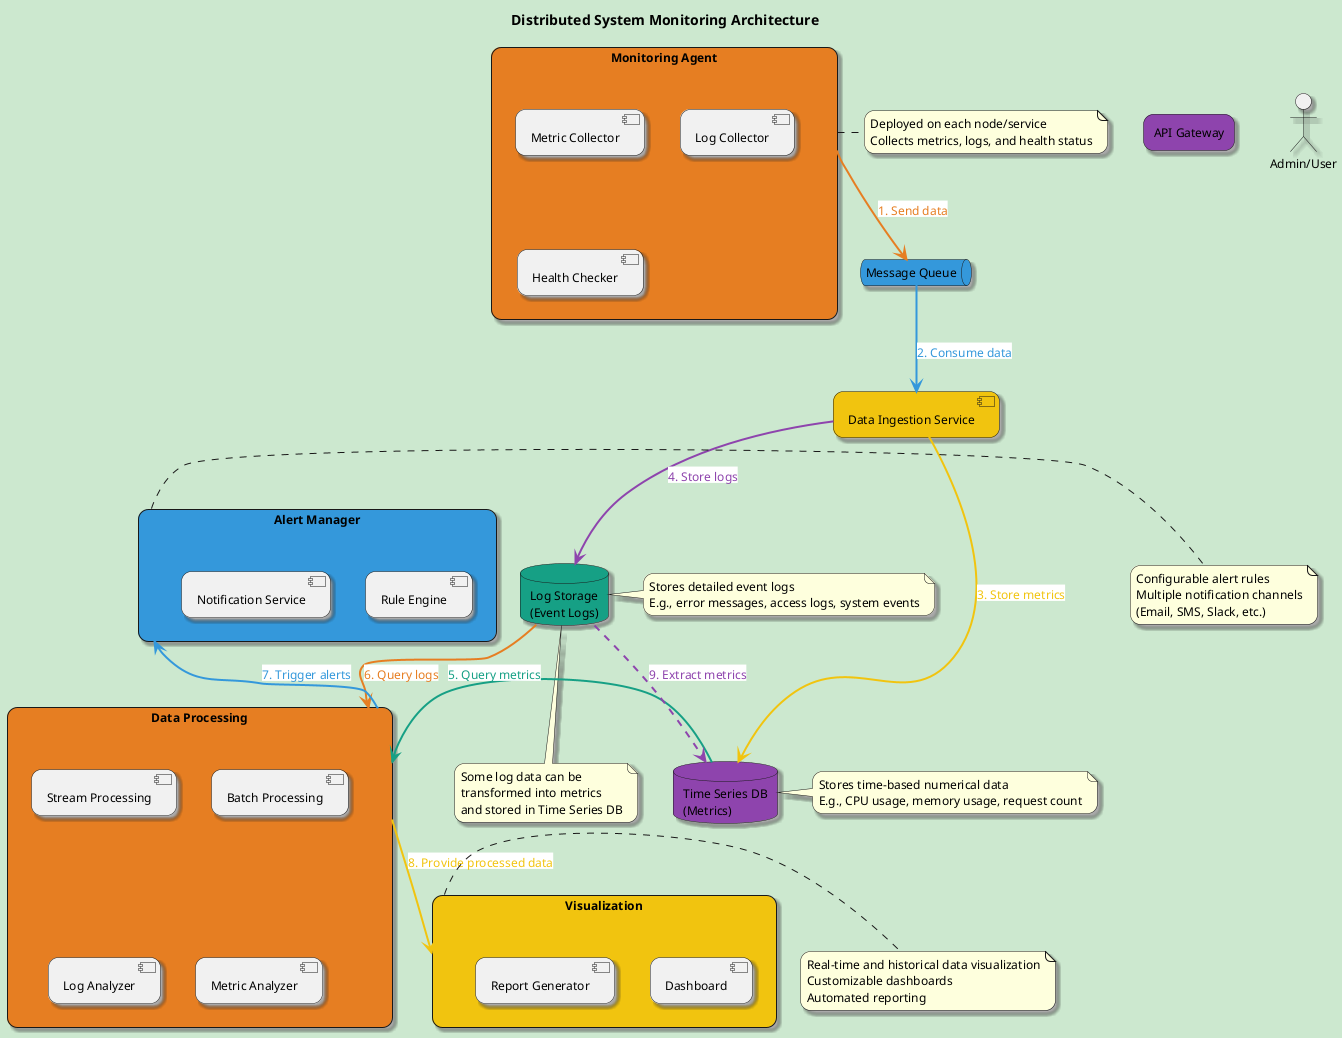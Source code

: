 @startuml Distributed System Monitoring Architecture

skinparam backgroundColor #CCE8CF
skinparam handwritten false
skinparam defaultFontName Arial
skinparam defaultFontSize 12
skinparam roundcorner 20
skinparam shadowing true
allowmixing
!pragma layout dot

title Distributed System Monitoring Architecture

!define PRIMARY_COLOR #E67E22
!define SECONDARY_COLOR #3498DB
!define TERTIARY_COLOR #F1C40F
!define QUATERNARY_COLOR #8E44AD
!define QUINARY_COLOR #16A085

' 监控代理
rectangle "Monitoring Agent" as Agent PRIMARY_COLOR {
    component "Metric Collector" 
    component "Log Collector" 
    component "Health Checker" 
}

' 数据收集和传输
queue "Message Queue" as MQ SECONDARY_COLOR
component "Data Ingestion Service" as Ingestion TERTIARY_COLOR

' 数据存储
database "Time Series DB\n(Metrics)" as TSDB QUATERNARY_COLOR
database "Log Storage\n(Event Logs)" as LogDB QUINARY_COLOR

' 数据处理和分析
rectangle "Data Processing" as Processing PRIMARY_COLOR {
    component "Stream Processing" 
    component "Batch Processing" 
    component "Log Analyzer" 
    component "Metric Analyzer" 
}

' 告警系统
rectangle "Alert Manager" as AlertManager SECONDARY_COLOR {
    component "Rule Engine" 
    component "Notification Service" 
}

' 可视化
rectangle "Visualization" as Viz TERTIARY_COLOR {
    component "Dashboard" 
    component "Report Generator" 
}

' API网关
rectangle "API Gateway" as Gateway QUATERNARY_COLOR

' 用户界面
actor "Admin/User" as User

' 关系
Agent -[PRIMARY_COLOR,thickness=2]down-> MQ : <back:#FFFFFF><color:PRIMARY_COLOR>1. Send data</color></back>
MQ -[SECONDARY_COLOR,thickness=2]down-> Ingestion : <back:#FFFFFF><color:SECONDARY_COLOR>2. Consume data</color></back>
Ingestion -[TERTIARY_COLOR,thickness=2]down-> TSDB : <back:#FFFFFF><color:TERTIARY_COLOR>3. Store metrics</color></back>
Ingestion -[QUATERNARY_COLOR,thickness=2]down-> LogDB : <back:#FFFFFF><color:QUATERNARY_COLOR>4. Store logs</color></back>
TSDB -[QUINARY_COLOR,thickness=2]right-> Processing : <back:#FFFFFF><color:QUINARY_COLOR>5. Query metrics</color></back>
LogDB -[PRIMARY_COLOR,thickness=2]right-> Processing : <back:#FFFFFF><color:PRIMARY_COLOR>6. Query logs</color></back>
Processing -[SECONDARY_COLOR,thickness=2]up-> AlertManager : <back:#FFFFFF><color:SECONDARY_COLOR>7. Trigger alerts</color></back>
Processing -[TERTIARY_COLOR,thickness=2]down-> Viz : <back:#FFFFFF><color:TERTIARY_COLOR>8. Provide processed data</color></back>

' 数据存储之间的关系
LogDB ..[QUATERNARY_COLOR,thickness=2]> TSDB : <back:#FFFFFF><color:QUATERNARY_COLOR>9. Extract metrics</color></back>

note right of TSDB
  Stores time-based numerical data
  E.g., CPU usage, memory usage, request count
end note

note right of LogDB
  Stores detailed event logs
  E.g., error messages, access logs, system events
end note

note bottom of LogDB
  Some log data can be 
  transformed into metrics
  and stored in Time Series DB
end note

note right of Agent
  Deployed on each node/service
  Collects metrics, logs, and health status
end note

note right of AlertManager
  Configurable alert rules
  Multiple notification channels
  (Email, SMS, Slack, etc.)
end note

note right of Viz
  Real-time and historical data visualization
  Customizable dashboards
  Automated reporting
end note

@enduml
